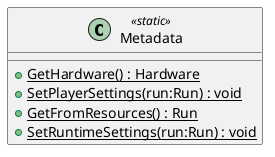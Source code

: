 @startuml
class Metadata <<static>> {
    + {static} GetHardware() : Hardware
    + {static} SetPlayerSettings(run:Run) : void
    + {static} GetFromResources() : Run
    + {static} SetRuntimeSettings(run:Run) : void
}
@enduml
